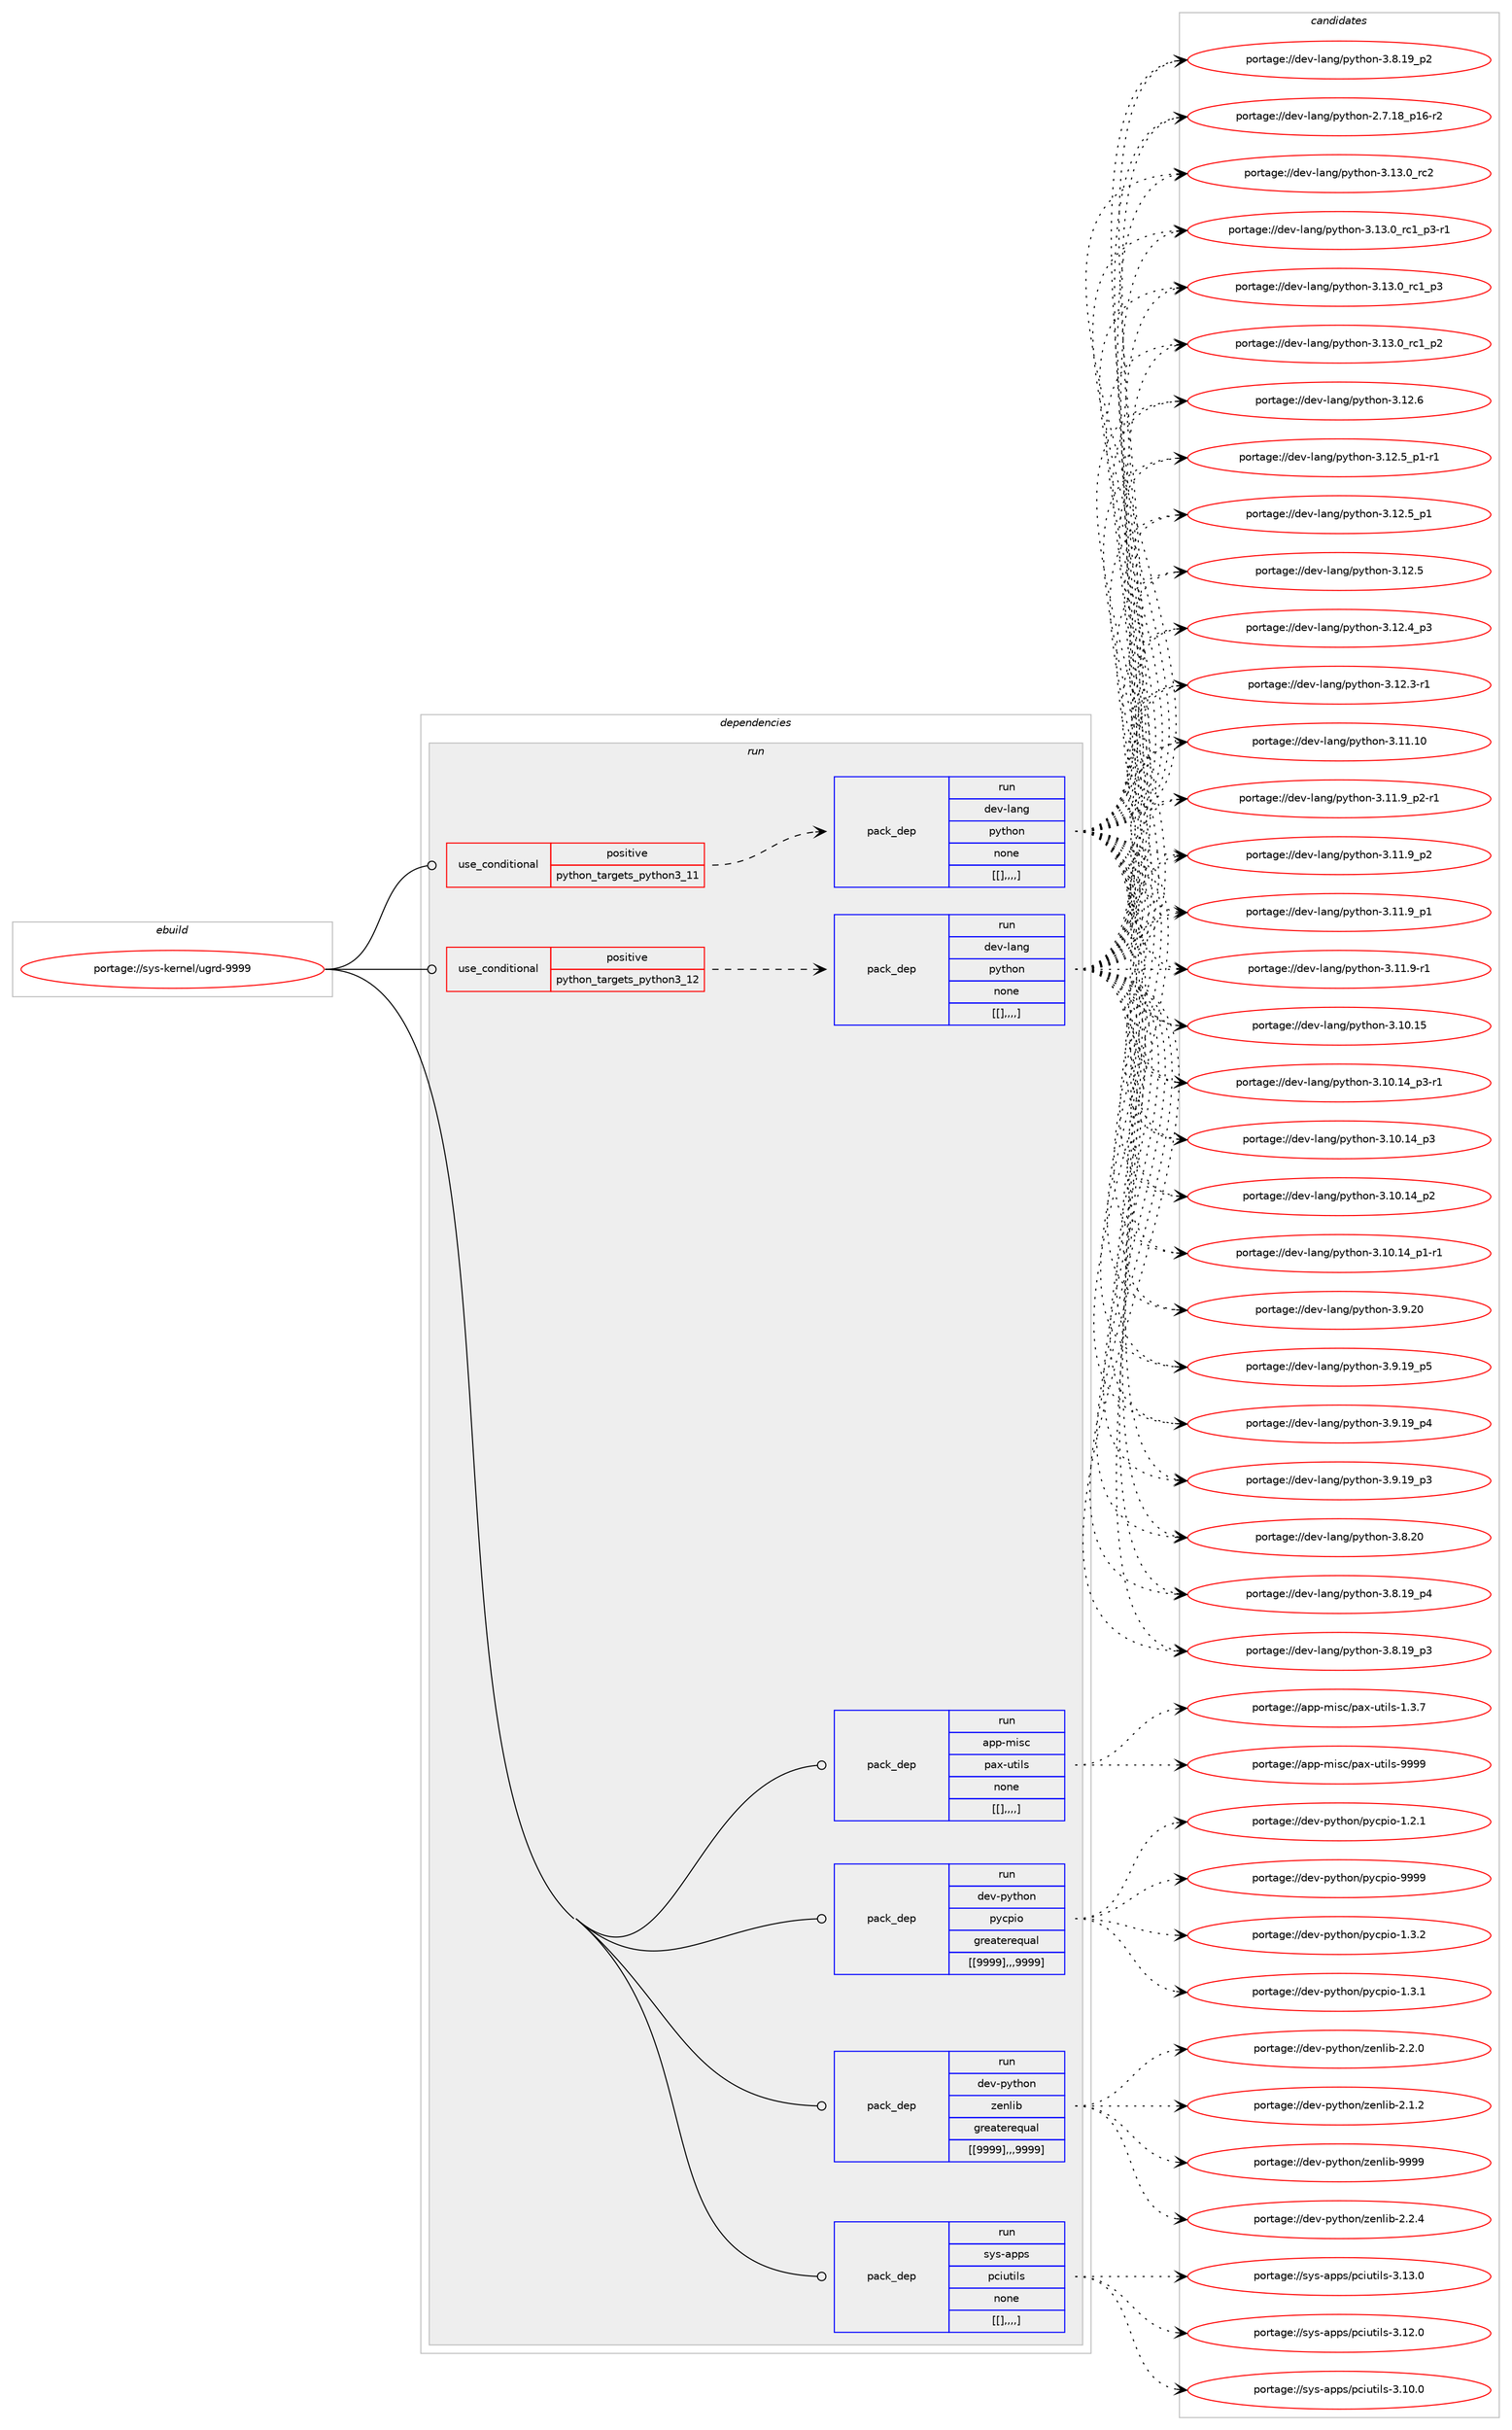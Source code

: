 digraph prolog {

# *************
# Graph options
# *************

newrank=true;
concentrate=true;
compound=true;
graph [rankdir=LR,fontname=Helvetica,fontsize=10,ranksep=1.5];#, ranksep=2.5, nodesep=0.2];
edge  [arrowhead=vee];
node  [fontname=Helvetica,fontsize=10];

# **********
# The ebuild
# **********

subgraph cluster_leftcol {
color=gray;
label=<<i>ebuild</i>>;
id [label="portage://sys-kernel/ugrd-9999", color=red, width=4, href="../sys-kernel/ugrd-9999.svg"];
}

# ****************
# The dependencies
# ****************

subgraph cluster_midcol {
color=gray;
label=<<i>dependencies</i>>;
subgraph cluster_compile {
fillcolor="#eeeeee";
style=filled;
label=<<i>compile</i>>;
}
subgraph cluster_compileandrun {
fillcolor="#eeeeee";
style=filled;
label=<<i>compile and run</i>>;
}
subgraph cluster_run {
fillcolor="#eeeeee";
style=filled;
label=<<i>run</i>>;
subgraph cond121581 {
dependency457417 [label=<<TABLE BORDER="0" CELLBORDER="1" CELLSPACING="0" CELLPADDING="4"><TR><TD ROWSPAN="3" CELLPADDING="10">use_conditional</TD></TR><TR><TD>positive</TD></TR><TR><TD>python_targets_python3_11</TD></TR></TABLE>>, shape=none, color=red];
subgraph pack332719 {
dependency457418 [label=<<TABLE BORDER="0" CELLBORDER="1" CELLSPACING="0" CELLPADDING="4" WIDTH="220"><TR><TD ROWSPAN="6" CELLPADDING="30">pack_dep</TD></TR><TR><TD WIDTH="110">run</TD></TR><TR><TD>dev-lang</TD></TR><TR><TD>python</TD></TR><TR><TD>none</TD></TR><TR><TD>[[],,,,]</TD></TR></TABLE>>, shape=none, color=blue];
}
dependency457417:e -> dependency457418:w [weight=20,style="dashed",arrowhead="vee"];
}
id:e -> dependency457417:w [weight=20,style="solid",arrowhead="odot"];
subgraph cond121582 {
dependency457419 [label=<<TABLE BORDER="0" CELLBORDER="1" CELLSPACING="0" CELLPADDING="4"><TR><TD ROWSPAN="3" CELLPADDING="10">use_conditional</TD></TR><TR><TD>positive</TD></TR><TR><TD>python_targets_python3_12</TD></TR></TABLE>>, shape=none, color=red];
subgraph pack332720 {
dependency457420 [label=<<TABLE BORDER="0" CELLBORDER="1" CELLSPACING="0" CELLPADDING="4" WIDTH="220"><TR><TD ROWSPAN="6" CELLPADDING="30">pack_dep</TD></TR><TR><TD WIDTH="110">run</TD></TR><TR><TD>dev-lang</TD></TR><TR><TD>python</TD></TR><TR><TD>none</TD></TR><TR><TD>[[],,,,]</TD></TR></TABLE>>, shape=none, color=blue];
}
dependency457419:e -> dependency457420:w [weight=20,style="dashed",arrowhead="vee"];
}
id:e -> dependency457419:w [weight=20,style="solid",arrowhead="odot"];
subgraph pack332721 {
dependency457421 [label=<<TABLE BORDER="0" CELLBORDER="1" CELLSPACING="0" CELLPADDING="4" WIDTH="220"><TR><TD ROWSPAN="6" CELLPADDING="30">pack_dep</TD></TR><TR><TD WIDTH="110">run</TD></TR><TR><TD>app-misc</TD></TR><TR><TD>pax-utils</TD></TR><TR><TD>none</TD></TR><TR><TD>[[],,,,]</TD></TR></TABLE>>, shape=none, color=blue];
}
id:e -> dependency457421:w [weight=20,style="solid",arrowhead="odot"];
subgraph pack332722 {
dependency457422 [label=<<TABLE BORDER="0" CELLBORDER="1" CELLSPACING="0" CELLPADDING="4" WIDTH="220"><TR><TD ROWSPAN="6" CELLPADDING="30">pack_dep</TD></TR><TR><TD WIDTH="110">run</TD></TR><TR><TD>dev-python</TD></TR><TR><TD>pycpio</TD></TR><TR><TD>greaterequal</TD></TR><TR><TD>[[9999],,,9999]</TD></TR></TABLE>>, shape=none, color=blue];
}
id:e -> dependency457422:w [weight=20,style="solid",arrowhead="odot"];
subgraph pack332723 {
dependency457423 [label=<<TABLE BORDER="0" CELLBORDER="1" CELLSPACING="0" CELLPADDING="4" WIDTH="220"><TR><TD ROWSPAN="6" CELLPADDING="30">pack_dep</TD></TR><TR><TD WIDTH="110">run</TD></TR><TR><TD>dev-python</TD></TR><TR><TD>zenlib</TD></TR><TR><TD>greaterequal</TD></TR><TR><TD>[[9999],,,9999]</TD></TR></TABLE>>, shape=none, color=blue];
}
id:e -> dependency457423:w [weight=20,style="solid",arrowhead="odot"];
subgraph pack332724 {
dependency457424 [label=<<TABLE BORDER="0" CELLBORDER="1" CELLSPACING="0" CELLPADDING="4" WIDTH="220"><TR><TD ROWSPAN="6" CELLPADDING="30">pack_dep</TD></TR><TR><TD WIDTH="110">run</TD></TR><TR><TD>sys-apps</TD></TR><TR><TD>pciutils</TD></TR><TR><TD>none</TD></TR><TR><TD>[[],,,,]</TD></TR></TABLE>>, shape=none, color=blue];
}
id:e -> dependency457424:w [weight=20,style="solid",arrowhead="odot"];
}
}

# **************
# The candidates
# **************

subgraph cluster_choices {
rank=same;
color=gray;
label=<<i>candidates</i>>;

subgraph choice332719 {
color=black;
nodesep=1;
choice10010111845108971101034711212111610411111045514649514648951149950 [label="portage://dev-lang/python-3.13.0_rc2", color=red, width=4,href="../dev-lang/python-3.13.0_rc2.svg"];
choice1001011184510897110103471121211161041111104551464951464895114994995112514511449 [label="portage://dev-lang/python-3.13.0_rc1_p3-r1", color=red, width=4,href="../dev-lang/python-3.13.0_rc1_p3-r1.svg"];
choice100101118451089711010347112121116104111110455146495146489511499499511251 [label="portage://dev-lang/python-3.13.0_rc1_p3", color=red, width=4,href="../dev-lang/python-3.13.0_rc1_p3.svg"];
choice100101118451089711010347112121116104111110455146495146489511499499511250 [label="portage://dev-lang/python-3.13.0_rc1_p2", color=red, width=4,href="../dev-lang/python-3.13.0_rc1_p2.svg"];
choice10010111845108971101034711212111610411111045514649504654 [label="portage://dev-lang/python-3.12.6", color=red, width=4,href="../dev-lang/python-3.12.6.svg"];
choice1001011184510897110103471121211161041111104551464950465395112494511449 [label="portage://dev-lang/python-3.12.5_p1-r1", color=red, width=4,href="../dev-lang/python-3.12.5_p1-r1.svg"];
choice100101118451089711010347112121116104111110455146495046539511249 [label="portage://dev-lang/python-3.12.5_p1", color=red, width=4,href="../dev-lang/python-3.12.5_p1.svg"];
choice10010111845108971101034711212111610411111045514649504653 [label="portage://dev-lang/python-3.12.5", color=red, width=4,href="../dev-lang/python-3.12.5.svg"];
choice100101118451089711010347112121116104111110455146495046529511251 [label="portage://dev-lang/python-3.12.4_p3", color=red, width=4,href="../dev-lang/python-3.12.4_p3.svg"];
choice100101118451089711010347112121116104111110455146495046514511449 [label="portage://dev-lang/python-3.12.3-r1", color=red, width=4,href="../dev-lang/python-3.12.3-r1.svg"];
choice1001011184510897110103471121211161041111104551464949464948 [label="portage://dev-lang/python-3.11.10", color=red, width=4,href="../dev-lang/python-3.11.10.svg"];
choice1001011184510897110103471121211161041111104551464949465795112504511449 [label="portage://dev-lang/python-3.11.9_p2-r1", color=red, width=4,href="../dev-lang/python-3.11.9_p2-r1.svg"];
choice100101118451089711010347112121116104111110455146494946579511250 [label="portage://dev-lang/python-3.11.9_p2", color=red, width=4,href="../dev-lang/python-3.11.9_p2.svg"];
choice100101118451089711010347112121116104111110455146494946579511249 [label="portage://dev-lang/python-3.11.9_p1", color=red, width=4,href="../dev-lang/python-3.11.9_p1.svg"];
choice100101118451089711010347112121116104111110455146494946574511449 [label="portage://dev-lang/python-3.11.9-r1", color=red, width=4,href="../dev-lang/python-3.11.9-r1.svg"];
choice1001011184510897110103471121211161041111104551464948464953 [label="portage://dev-lang/python-3.10.15", color=red, width=4,href="../dev-lang/python-3.10.15.svg"];
choice100101118451089711010347112121116104111110455146494846495295112514511449 [label="portage://dev-lang/python-3.10.14_p3-r1", color=red, width=4,href="../dev-lang/python-3.10.14_p3-r1.svg"];
choice10010111845108971101034711212111610411111045514649484649529511251 [label="portage://dev-lang/python-3.10.14_p3", color=red, width=4,href="../dev-lang/python-3.10.14_p3.svg"];
choice10010111845108971101034711212111610411111045514649484649529511250 [label="portage://dev-lang/python-3.10.14_p2", color=red, width=4,href="../dev-lang/python-3.10.14_p2.svg"];
choice100101118451089711010347112121116104111110455146494846495295112494511449 [label="portage://dev-lang/python-3.10.14_p1-r1", color=red, width=4,href="../dev-lang/python-3.10.14_p1-r1.svg"];
choice10010111845108971101034711212111610411111045514657465048 [label="portage://dev-lang/python-3.9.20", color=red, width=4,href="../dev-lang/python-3.9.20.svg"];
choice100101118451089711010347112121116104111110455146574649579511253 [label="portage://dev-lang/python-3.9.19_p5", color=red, width=4,href="../dev-lang/python-3.9.19_p5.svg"];
choice100101118451089711010347112121116104111110455146574649579511252 [label="portage://dev-lang/python-3.9.19_p4", color=red, width=4,href="../dev-lang/python-3.9.19_p4.svg"];
choice100101118451089711010347112121116104111110455146574649579511251 [label="portage://dev-lang/python-3.9.19_p3", color=red, width=4,href="../dev-lang/python-3.9.19_p3.svg"];
choice10010111845108971101034711212111610411111045514656465048 [label="portage://dev-lang/python-3.8.20", color=red, width=4,href="../dev-lang/python-3.8.20.svg"];
choice100101118451089711010347112121116104111110455146564649579511252 [label="portage://dev-lang/python-3.8.19_p4", color=red, width=4,href="../dev-lang/python-3.8.19_p4.svg"];
choice100101118451089711010347112121116104111110455146564649579511251 [label="portage://dev-lang/python-3.8.19_p3", color=red, width=4,href="../dev-lang/python-3.8.19_p3.svg"];
choice100101118451089711010347112121116104111110455146564649579511250 [label="portage://dev-lang/python-3.8.19_p2", color=red, width=4,href="../dev-lang/python-3.8.19_p2.svg"];
choice100101118451089711010347112121116104111110455046554649569511249544511450 [label="portage://dev-lang/python-2.7.18_p16-r2", color=red, width=4,href="../dev-lang/python-2.7.18_p16-r2.svg"];
dependency457418:e -> choice10010111845108971101034711212111610411111045514649514648951149950:w [style=dotted,weight="100"];
dependency457418:e -> choice1001011184510897110103471121211161041111104551464951464895114994995112514511449:w [style=dotted,weight="100"];
dependency457418:e -> choice100101118451089711010347112121116104111110455146495146489511499499511251:w [style=dotted,weight="100"];
dependency457418:e -> choice100101118451089711010347112121116104111110455146495146489511499499511250:w [style=dotted,weight="100"];
dependency457418:e -> choice10010111845108971101034711212111610411111045514649504654:w [style=dotted,weight="100"];
dependency457418:e -> choice1001011184510897110103471121211161041111104551464950465395112494511449:w [style=dotted,weight="100"];
dependency457418:e -> choice100101118451089711010347112121116104111110455146495046539511249:w [style=dotted,weight="100"];
dependency457418:e -> choice10010111845108971101034711212111610411111045514649504653:w [style=dotted,weight="100"];
dependency457418:e -> choice100101118451089711010347112121116104111110455146495046529511251:w [style=dotted,weight="100"];
dependency457418:e -> choice100101118451089711010347112121116104111110455146495046514511449:w [style=dotted,weight="100"];
dependency457418:e -> choice1001011184510897110103471121211161041111104551464949464948:w [style=dotted,weight="100"];
dependency457418:e -> choice1001011184510897110103471121211161041111104551464949465795112504511449:w [style=dotted,weight="100"];
dependency457418:e -> choice100101118451089711010347112121116104111110455146494946579511250:w [style=dotted,weight="100"];
dependency457418:e -> choice100101118451089711010347112121116104111110455146494946579511249:w [style=dotted,weight="100"];
dependency457418:e -> choice100101118451089711010347112121116104111110455146494946574511449:w [style=dotted,weight="100"];
dependency457418:e -> choice1001011184510897110103471121211161041111104551464948464953:w [style=dotted,weight="100"];
dependency457418:e -> choice100101118451089711010347112121116104111110455146494846495295112514511449:w [style=dotted,weight="100"];
dependency457418:e -> choice10010111845108971101034711212111610411111045514649484649529511251:w [style=dotted,weight="100"];
dependency457418:e -> choice10010111845108971101034711212111610411111045514649484649529511250:w [style=dotted,weight="100"];
dependency457418:e -> choice100101118451089711010347112121116104111110455146494846495295112494511449:w [style=dotted,weight="100"];
dependency457418:e -> choice10010111845108971101034711212111610411111045514657465048:w [style=dotted,weight="100"];
dependency457418:e -> choice100101118451089711010347112121116104111110455146574649579511253:w [style=dotted,weight="100"];
dependency457418:e -> choice100101118451089711010347112121116104111110455146574649579511252:w [style=dotted,weight="100"];
dependency457418:e -> choice100101118451089711010347112121116104111110455146574649579511251:w [style=dotted,weight="100"];
dependency457418:e -> choice10010111845108971101034711212111610411111045514656465048:w [style=dotted,weight="100"];
dependency457418:e -> choice100101118451089711010347112121116104111110455146564649579511252:w [style=dotted,weight="100"];
dependency457418:e -> choice100101118451089711010347112121116104111110455146564649579511251:w [style=dotted,weight="100"];
dependency457418:e -> choice100101118451089711010347112121116104111110455146564649579511250:w [style=dotted,weight="100"];
dependency457418:e -> choice100101118451089711010347112121116104111110455046554649569511249544511450:w [style=dotted,weight="100"];
}
subgraph choice332720 {
color=black;
nodesep=1;
choice10010111845108971101034711212111610411111045514649514648951149950 [label="portage://dev-lang/python-3.13.0_rc2", color=red, width=4,href="../dev-lang/python-3.13.0_rc2.svg"];
choice1001011184510897110103471121211161041111104551464951464895114994995112514511449 [label="portage://dev-lang/python-3.13.0_rc1_p3-r1", color=red, width=4,href="../dev-lang/python-3.13.0_rc1_p3-r1.svg"];
choice100101118451089711010347112121116104111110455146495146489511499499511251 [label="portage://dev-lang/python-3.13.0_rc1_p3", color=red, width=4,href="../dev-lang/python-3.13.0_rc1_p3.svg"];
choice100101118451089711010347112121116104111110455146495146489511499499511250 [label="portage://dev-lang/python-3.13.0_rc1_p2", color=red, width=4,href="../dev-lang/python-3.13.0_rc1_p2.svg"];
choice10010111845108971101034711212111610411111045514649504654 [label="portage://dev-lang/python-3.12.6", color=red, width=4,href="../dev-lang/python-3.12.6.svg"];
choice1001011184510897110103471121211161041111104551464950465395112494511449 [label="portage://dev-lang/python-3.12.5_p1-r1", color=red, width=4,href="../dev-lang/python-3.12.5_p1-r1.svg"];
choice100101118451089711010347112121116104111110455146495046539511249 [label="portage://dev-lang/python-3.12.5_p1", color=red, width=4,href="../dev-lang/python-3.12.5_p1.svg"];
choice10010111845108971101034711212111610411111045514649504653 [label="portage://dev-lang/python-3.12.5", color=red, width=4,href="../dev-lang/python-3.12.5.svg"];
choice100101118451089711010347112121116104111110455146495046529511251 [label="portage://dev-lang/python-3.12.4_p3", color=red, width=4,href="../dev-lang/python-3.12.4_p3.svg"];
choice100101118451089711010347112121116104111110455146495046514511449 [label="portage://dev-lang/python-3.12.3-r1", color=red, width=4,href="../dev-lang/python-3.12.3-r1.svg"];
choice1001011184510897110103471121211161041111104551464949464948 [label="portage://dev-lang/python-3.11.10", color=red, width=4,href="../dev-lang/python-3.11.10.svg"];
choice1001011184510897110103471121211161041111104551464949465795112504511449 [label="portage://dev-lang/python-3.11.9_p2-r1", color=red, width=4,href="../dev-lang/python-3.11.9_p2-r1.svg"];
choice100101118451089711010347112121116104111110455146494946579511250 [label="portage://dev-lang/python-3.11.9_p2", color=red, width=4,href="../dev-lang/python-3.11.9_p2.svg"];
choice100101118451089711010347112121116104111110455146494946579511249 [label="portage://dev-lang/python-3.11.9_p1", color=red, width=4,href="../dev-lang/python-3.11.9_p1.svg"];
choice100101118451089711010347112121116104111110455146494946574511449 [label="portage://dev-lang/python-3.11.9-r1", color=red, width=4,href="../dev-lang/python-3.11.9-r1.svg"];
choice1001011184510897110103471121211161041111104551464948464953 [label="portage://dev-lang/python-3.10.15", color=red, width=4,href="../dev-lang/python-3.10.15.svg"];
choice100101118451089711010347112121116104111110455146494846495295112514511449 [label="portage://dev-lang/python-3.10.14_p3-r1", color=red, width=4,href="../dev-lang/python-3.10.14_p3-r1.svg"];
choice10010111845108971101034711212111610411111045514649484649529511251 [label="portage://dev-lang/python-3.10.14_p3", color=red, width=4,href="../dev-lang/python-3.10.14_p3.svg"];
choice10010111845108971101034711212111610411111045514649484649529511250 [label="portage://dev-lang/python-3.10.14_p2", color=red, width=4,href="../dev-lang/python-3.10.14_p2.svg"];
choice100101118451089711010347112121116104111110455146494846495295112494511449 [label="portage://dev-lang/python-3.10.14_p1-r1", color=red, width=4,href="../dev-lang/python-3.10.14_p1-r1.svg"];
choice10010111845108971101034711212111610411111045514657465048 [label="portage://dev-lang/python-3.9.20", color=red, width=4,href="../dev-lang/python-3.9.20.svg"];
choice100101118451089711010347112121116104111110455146574649579511253 [label="portage://dev-lang/python-3.9.19_p5", color=red, width=4,href="../dev-lang/python-3.9.19_p5.svg"];
choice100101118451089711010347112121116104111110455146574649579511252 [label="portage://dev-lang/python-3.9.19_p4", color=red, width=4,href="../dev-lang/python-3.9.19_p4.svg"];
choice100101118451089711010347112121116104111110455146574649579511251 [label="portage://dev-lang/python-3.9.19_p3", color=red, width=4,href="../dev-lang/python-3.9.19_p3.svg"];
choice10010111845108971101034711212111610411111045514656465048 [label="portage://dev-lang/python-3.8.20", color=red, width=4,href="../dev-lang/python-3.8.20.svg"];
choice100101118451089711010347112121116104111110455146564649579511252 [label="portage://dev-lang/python-3.8.19_p4", color=red, width=4,href="../dev-lang/python-3.8.19_p4.svg"];
choice100101118451089711010347112121116104111110455146564649579511251 [label="portage://dev-lang/python-3.8.19_p3", color=red, width=4,href="../dev-lang/python-3.8.19_p3.svg"];
choice100101118451089711010347112121116104111110455146564649579511250 [label="portage://dev-lang/python-3.8.19_p2", color=red, width=4,href="../dev-lang/python-3.8.19_p2.svg"];
choice100101118451089711010347112121116104111110455046554649569511249544511450 [label="portage://dev-lang/python-2.7.18_p16-r2", color=red, width=4,href="../dev-lang/python-2.7.18_p16-r2.svg"];
dependency457420:e -> choice10010111845108971101034711212111610411111045514649514648951149950:w [style=dotted,weight="100"];
dependency457420:e -> choice1001011184510897110103471121211161041111104551464951464895114994995112514511449:w [style=dotted,weight="100"];
dependency457420:e -> choice100101118451089711010347112121116104111110455146495146489511499499511251:w [style=dotted,weight="100"];
dependency457420:e -> choice100101118451089711010347112121116104111110455146495146489511499499511250:w [style=dotted,weight="100"];
dependency457420:e -> choice10010111845108971101034711212111610411111045514649504654:w [style=dotted,weight="100"];
dependency457420:e -> choice1001011184510897110103471121211161041111104551464950465395112494511449:w [style=dotted,weight="100"];
dependency457420:e -> choice100101118451089711010347112121116104111110455146495046539511249:w [style=dotted,weight="100"];
dependency457420:e -> choice10010111845108971101034711212111610411111045514649504653:w [style=dotted,weight="100"];
dependency457420:e -> choice100101118451089711010347112121116104111110455146495046529511251:w [style=dotted,weight="100"];
dependency457420:e -> choice100101118451089711010347112121116104111110455146495046514511449:w [style=dotted,weight="100"];
dependency457420:e -> choice1001011184510897110103471121211161041111104551464949464948:w [style=dotted,weight="100"];
dependency457420:e -> choice1001011184510897110103471121211161041111104551464949465795112504511449:w [style=dotted,weight="100"];
dependency457420:e -> choice100101118451089711010347112121116104111110455146494946579511250:w [style=dotted,weight="100"];
dependency457420:e -> choice100101118451089711010347112121116104111110455146494946579511249:w [style=dotted,weight="100"];
dependency457420:e -> choice100101118451089711010347112121116104111110455146494946574511449:w [style=dotted,weight="100"];
dependency457420:e -> choice1001011184510897110103471121211161041111104551464948464953:w [style=dotted,weight="100"];
dependency457420:e -> choice100101118451089711010347112121116104111110455146494846495295112514511449:w [style=dotted,weight="100"];
dependency457420:e -> choice10010111845108971101034711212111610411111045514649484649529511251:w [style=dotted,weight="100"];
dependency457420:e -> choice10010111845108971101034711212111610411111045514649484649529511250:w [style=dotted,weight="100"];
dependency457420:e -> choice100101118451089711010347112121116104111110455146494846495295112494511449:w [style=dotted,weight="100"];
dependency457420:e -> choice10010111845108971101034711212111610411111045514657465048:w [style=dotted,weight="100"];
dependency457420:e -> choice100101118451089711010347112121116104111110455146574649579511253:w [style=dotted,weight="100"];
dependency457420:e -> choice100101118451089711010347112121116104111110455146574649579511252:w [style=dotted,weight="100"];
dependency457420:e -> choice100101118451089711010347112121116104111110455146574649579511251:w [style=dotted,weight="100"];
dependency457420:e -> choice10010111845108971101034711212111610411111045514656465048:w [style=dotted,weight="100"];
dependency457420:e -> choice100101118451089711010347112121116104111110455146564649579511252:w [style=dotted,weight="100"];
dependency457420:e -> choice100101118451089711010347112121116104111110455146564649579511251:w [style=dotted,weight="100"];
dependency457420:e -> choice100101118451089711010347112121116104111110455146564649579511250:w [style=dotted,weight="100"];
dependency457420:e -> choice100101118451089711010347112121116104111110455046554649569511249544511450:w [style=dotted,weight="100"];
}
subgraph choice332721 {
color=black;
nodesep=1;
choice9711211245109105115994711297120451171161051081154557575757 [label="portage://app-misc/pax-utils-9999", color=red, width=4,href="../app-misc/pax-utils-9999.svg"];
choice971121124510910511599471129712045117116105108115454946514655 [label="portage://app-misc/pax-utils-1.3.7", color=red, width=4,href="../app-misc/pax-utils-1.3.7.svg"];
dependency457421:e -> choice9711211245109105115994711297120451171161051081154557575757:w [style=dotted,weight="100"];
dependency457421:e -> choice971121124510910511599471129712045117116105108115454946514655:w [style=dotted,weight="100"];
}
subgraph choice332722 {
color=black;
nodesep=1;
choice1001011184511212111610411111047112121991121051114557575757 [label="portage://dev-python/pycpio-9999", color=red, width=4,href="../dev-python/pycpio-9999.svg"];
choice100101118451121211161041111104711212199112105111454946514650 [label="portage://dev-python/pycpio-1.3.2", color=red, width=4,href="../dev-python/pycpio-1.3.2.svg"];
choice100101118451121211161041111104711212199112105111454946514649 [label="portage://dev-python/pycpio-1.3.1", color=red, width=4,href="../dev-python/pycpio-1.3.1.svg"];
choice100101118451121211161041111104711212199112105111454946504649 [label="portage://dev-python/pycpio-1.2.1", color=red, width=4,href="../dev-python/pycpio-1.2.1.svg"];
dependency457422:e -> choice1001011184511212111610411111047112121991121051114557575757:w [style=dotted,weight="100"];
dependency457422:e -> choice100101118451121211161041111104711212199112105111454946514650:w [style=dotted,weight="100"];
dependency457422:e -> choice100101118451121211161041111104711212199112105111454946514649:w [style=dotted,weight="100"];
dependency457422:e -> choice100101118451121211161041111104711212199112105111454946504649:w [style=dotted,weight="100"];
}
subgraph choice332723 {
color=black;
nodesep=1;
choice1001011184511212111610411111047122101110108105984557575757 [label="portage://dev-python/zenlib-9999", color=red, width=4,href="../dev-python/zenlib-9999.svg"];
choice100101118451121211161041111104712210111010810598455046504652 [label="portage://dev-python/zenlib-2.2.4", color=red, width=4,href="../dev-python/zenlib-2.2.4.svg"];
choice100101118451121211161041111104712210111010810598455046504648 [label="portage://dev-python/zenlib-2.2.0", color=red, width=4,href="../dev-python/zenlib-2.2.0.svg"];
choice100101118451121211161041111104712210111010810598455046494650 [label="portage://dev-python/zenlib-2.1.2", color=red, width=4,href="../dev-python/zenlib-2.1.2.svg"];
dependency457423:e -> choice1001011184511212111610411111047122101110108105984557575757:w [style=dotted,weight="100"];
dependency457423:e -> choice100101118451121211161041111104712210111010810598455046504652:w [style=dotted,weight="100"];
dependency457423:e -> choice100101118451121211161041111104712210111010810598455046504648:w [style=dotted,weight="100"];
dependency457423:e -> choice100101118451121211161041111104712210111010810598455046494650:w [style=dotted,weight="100"];
}
subgraph choice332724 {
color=black;
nodesep=1;
choice1151211154597112112115471129910511711610510811545514649514648 [label="portage://sys-apps/pciutils-3.13.0", color=red, width=4,href="../sys-apps/pciutils-3.13.0.svg"];
choice1151211154597112112115471129910511711610510811545514649504648 [label="portage://sys-apps/pciutils-3.12.0", color=red, width=4,href="../sys-apps/pciutils-3.12.0.svg"];
choice1151211154597112112115471129910511711610510811545514649484648 [label="portage://sys-apps/pciutils-3.10.0", color=red, width=4,href="../sys-apps/pciutils-3.10.0.svg"];
dependency457424:e -> choice1151211154597112112115471129910511711610510811545514649514648:w [style=dotted,weight="100"];
dependency457424:e -> choice1151211154597112112115471129910511711610510811545514649504648:w [style=dotted,weight="100"];
dependency457424:e -> choice1151211154597112112115471129910511711610510811545514649484648:w [style=dotted,weight="100"];
}
}

}
